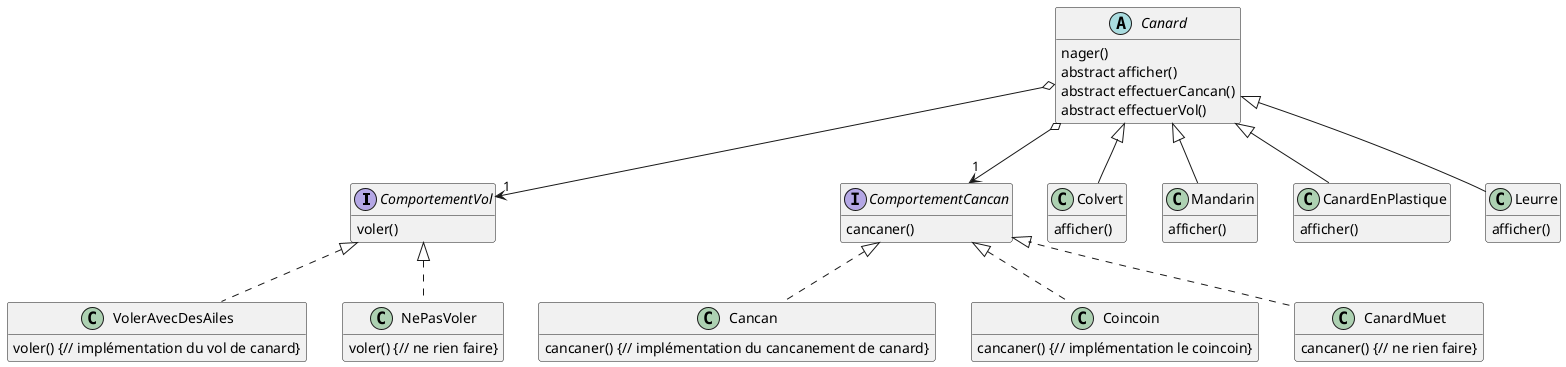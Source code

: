 @startuml

'-----------------------------------
' UML concepts illustrated
' JMB 2014
'-----------------------------------

'hide circle
hide empty members
hide empty methods


interface ComportementVol {
voler()
}
interface ComportementCancan {
cancaner()
}
class VolerAvecDesAiles {
voler() {// implémentation du vol de canard}
}
class NePasVoler {
voler() {// ne rien faire}
}
class Cancan{
cancaner() {// implémentation du cancanement de canard}
}
class Coincoin{
cancaner() {// implémentation le coincoin}
}
class CanardMuet{
cancaner() {// ne rien faire}
}

abstract class Canard {
nager()
  abstract afficher()
  abstract effectuerCancan()
  abstract effectuerVol()
}
class Colvert {
afficher()
}
class Mandarin {
afficher()
}
class CanardEnPlastique {
afficher()
}
class Leurre {
afficher()
}


ComportementVol <|.. NePasVoler
ComportementVol <|.. VolerAvecDesAiles

ComportementCancan <|.. Cancan
ComportementCancan <|.. Coincoin
ComportementCancan <|.. CanardMuet

Canard <|-- Colvert
Canard <|-- Mandarin
Canard <|-- Leurre
Canard <|-- CanardEnPlastique

Canard o--> "1" ComportementVol
Canard o--> "1" ComportementCancan

@enduml
